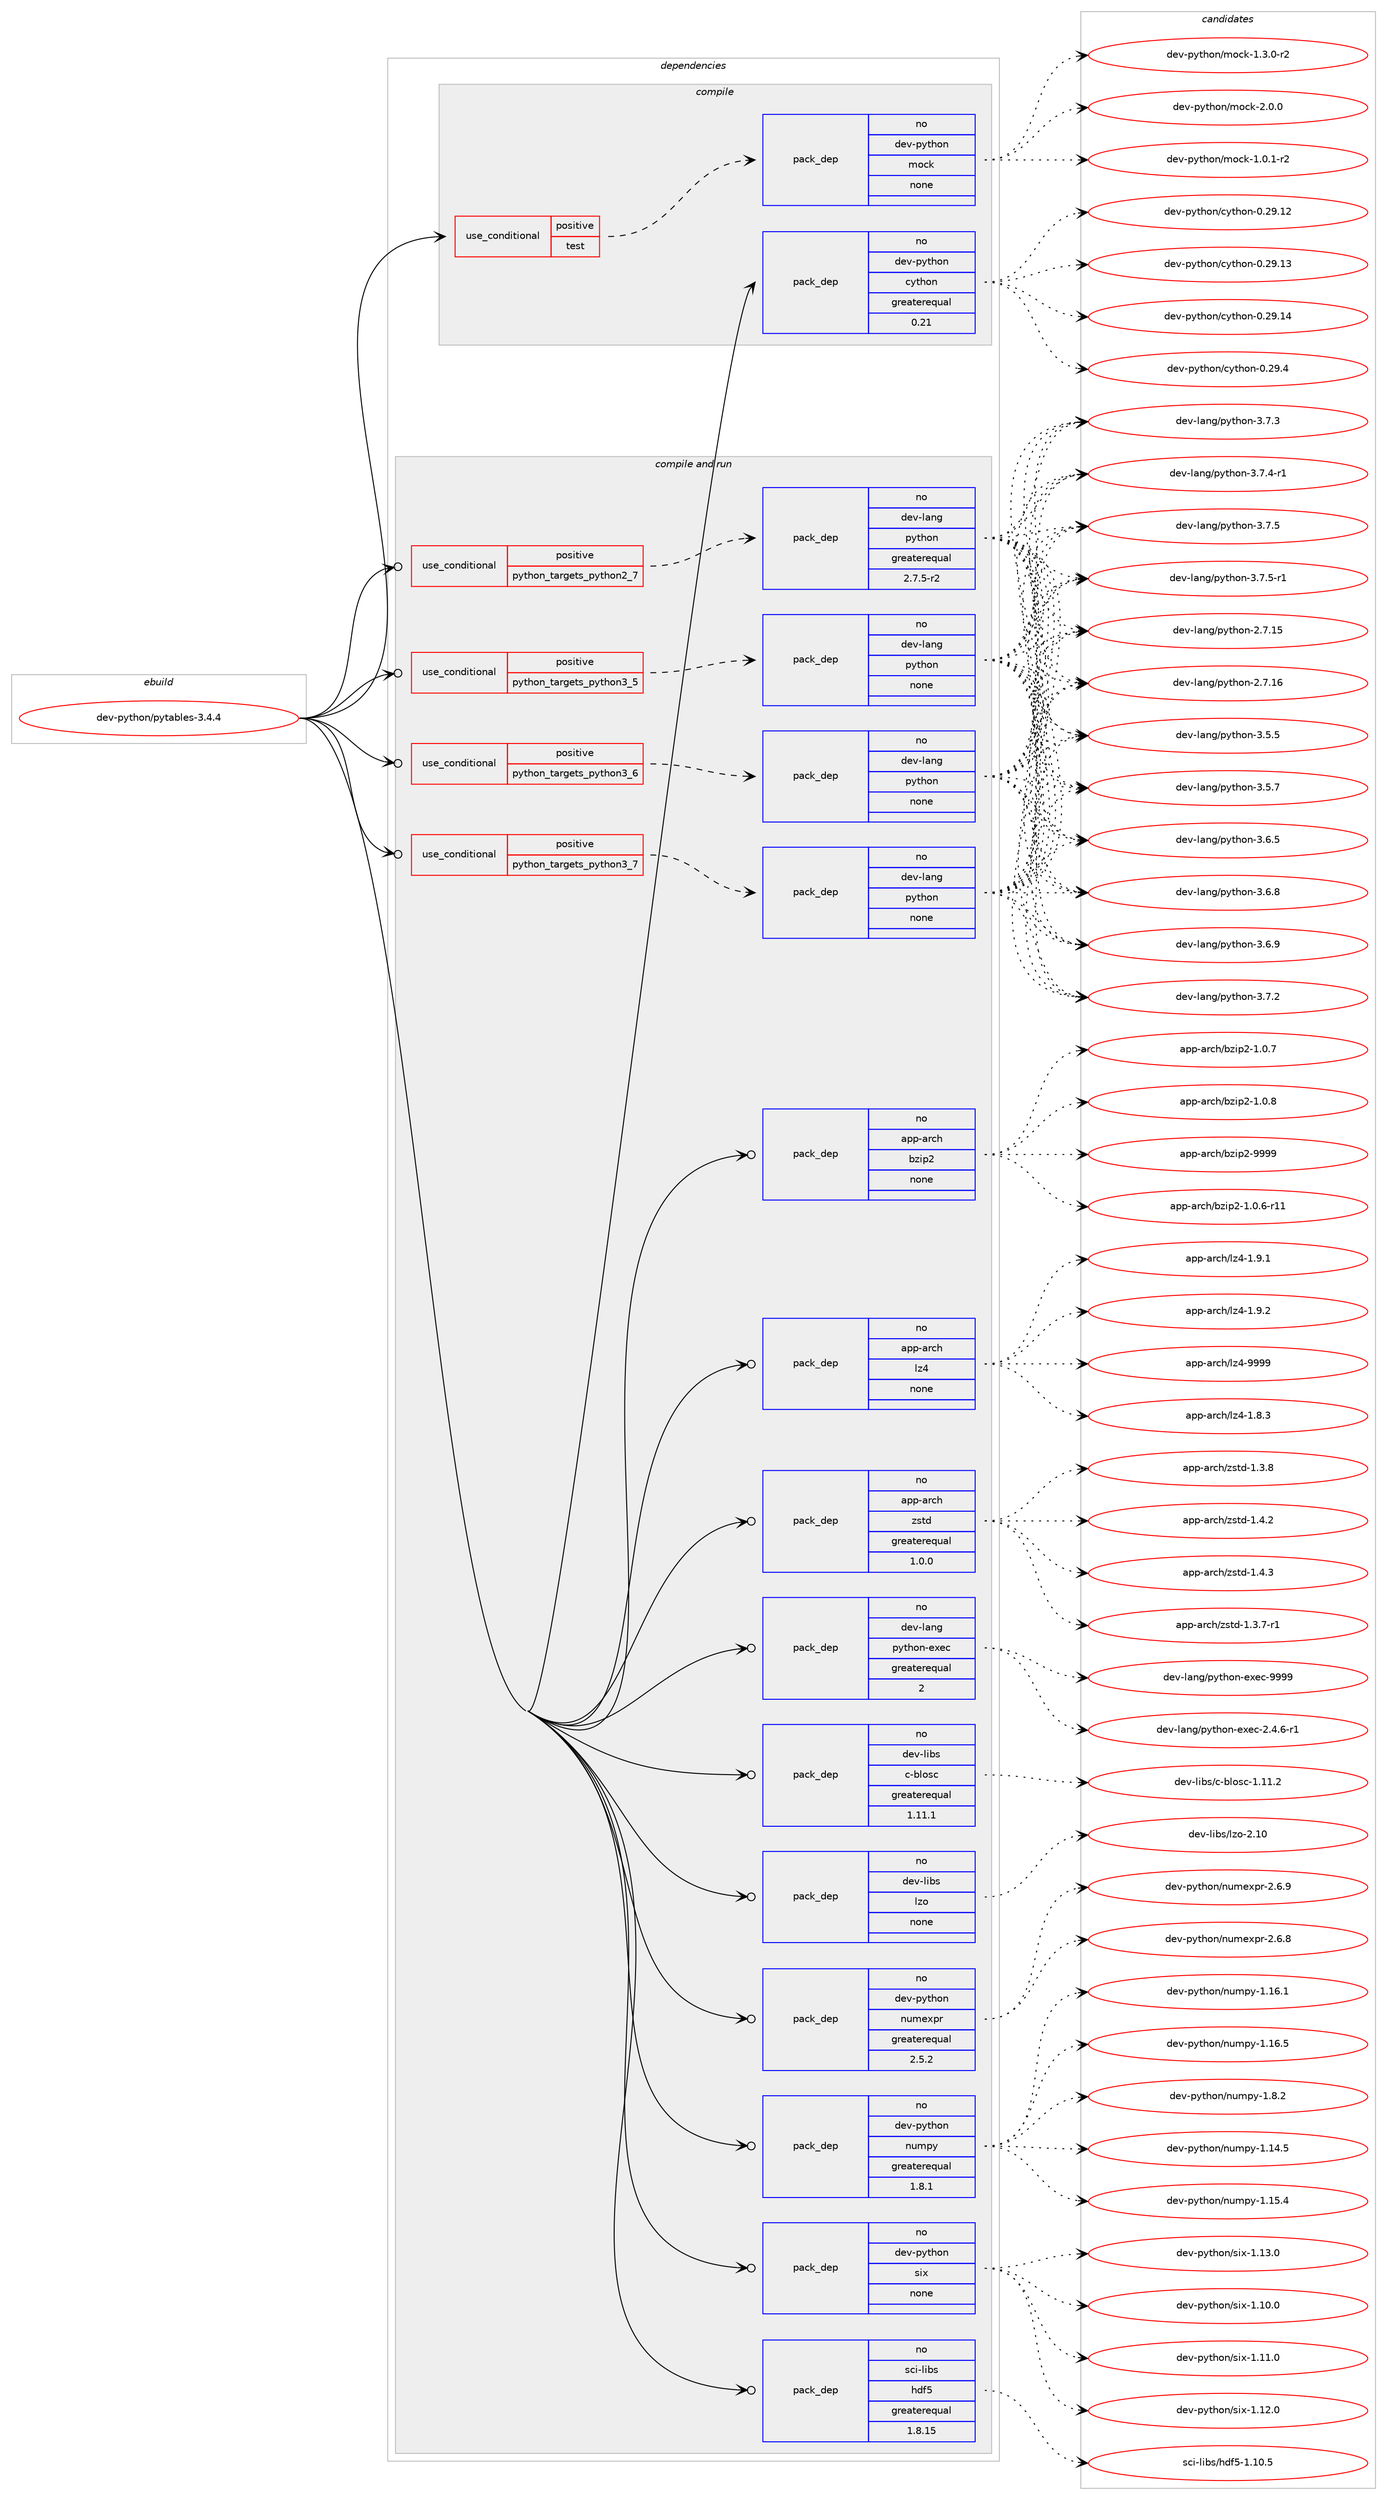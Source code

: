 digraph prolog {

# *************
# Graph options
# *************

newrank=true;
concentrate=true;
compound=true;
graph [rankdir=LR,fontname=Helvetica,fontsize=10,ranksep=1.5];#, ranksep=2.5, nodesep=0.2];
edge  [arrowhead=vee];
node  [fontname=Helvetica,fontsize=10];

# **********
# The ebuild
# **********

subgraph cluster_leftcol {
color=gray;
rank=same;
label=<<i>ebuild</i>>;
id [label="dev-python/pytables-3.4.4", color=red, width=4, href="../dev-python/pytables-3.4.4.svg"];
}

# ****************
# The dependencies
# ****************

subgraph cluster_midcol {
color=gray;
label=<<i>dependencies</i>>;
subgraph cluster_compile {
fillcolor="#eeeeee";
style=filled;
label=<<i>compile</i>>;
subgraph cond146894 {
dependency628993 [label=<<TABLE BORDER="0" CELLBORDER="1" CELLSPACING="0" CELLPADDING="4"><TR><TD ROWSPAN="3" CELLPADDING="10">use_conditional</TD></TR><TR><TD>positive</TD></TR><TR><TD>test</TD></TR></TABLE>>, shape=none, color=red];
subgraph pack470234 {
dependency628994 [label=<<TABLE BORDER="0" CELLBORDER="1" CELLSPACING="0" CELLPADDING="4" WIDTH="220"><TR><TD ROWSPAN="6" CELLPADDING="30">pack_dep</TD></TR><TR><TD WIDTH="110">no</TD></TR><TR><TD>dev-python</TD></TR><TR><TD>mock</TD></TR><TR><TD>none</TD></TR><TR><TD></TD></TR></TABLE>>, shape=none, color=blue];
}
dependency628993:e -> dependency628994:w [weight=20,style="dashed",arrowhead="vee"];
}
id:e -> dependency628993:w [weight=20,style="solid",arrowhead="vee"];
subgraph pack470235 {
dependency628995 [label=<<TABLE BORDER="0" CELLBORDER="1" CELLSPACING="0" CELLPADDING="4" WIDTH="220"><TR><TD ROWSPAN="6" CELLPADDING="30">pack_dep</TD></TR><TR><TD WIDTH="110">no</TD></TR><TR><TD>dev-python</TD></TR><TR><TD>cython</TD></TR><TR><TD>greaterequal</TD></TR><TR><TD>0.21</TD></TR></TABLE>>, shape=none, color=blue];
}
id:e -> dependency628995:w [weight=20,style="solid",arrowhead="vee"];
}
subgraph cluster_compileandrun {
fillcolor="#eeeeee";
style=filled;
label=<<i>compile and run</i>>;
subgraph cond146895 {
dependency628996 [label=<<TABLE BORDER="0" CELLBORDER="1" CELLSPACING="0" CELLPADDING="4"><TR><TD ROWSPAN="3" CELLPADDING="10">use_conditional</TD></TR><TR><TD>positive</TD></TR><TR><TD>python_targets_python2_7</TD></TR></TABLE>>, shape=none, color=red];
subgraph pack470236 {
dependency628997 [label=<<TABLE BORDER="0" CELLBORDER="1" CELLSPACING="0" CELLPADDING="4" WIDTH="220"><TR><TD ROWSPAN="6" CELLPADDING="30">pack_dep</TD></TR><TR><TD WIDTH="110">no</TD></TR><TR><TD>dev-lang</TD></TR><TR><TD>python</TD></TR><TR><TD>greaterequal</TD></TR><TR><TD>2.7.5-r2</TD></TR></TABLE>>, shape=none, color=blue];
}
dependency628996:e -> dependency628997:w [weight=20,style="dashed",arrowhead="vee"];
}
id:e -> dependency628996:w [weight=20,style="solid",arrowhead="odotvee"];
subgraph cond146896 {
dependency628998 [label=<<TABLE BORDER="0" CELLBORDER="1" CELLSPACING="0" CELLPADDING="4"><TR><TD ROWSPAN="3" CELLPADDING="10">use_conditional</TD></TR><TR><TD>positive</TD></TR><TR><TD>python_targets_python3_5</TD></TR></TABLE>>, shape=none, color=red];
subgraph pack470237 {
dependency628999 [label=<<TABLE BORDER="0" CELLBORDER="1" CELLSPACING="0" CELLPADDING="4" WIDTH="220"><TR><TD ROWSPAN="6" CELLPADDING="30">pack_dep</TD></TR><TR><TD WIDTH="110">no</TD></TR><TR><TD>dev-lang</TD></TR><TR><TD>python</TD></TR><TR><TD>none</TD></TR><TR><TD></TD></TR></TABLE>>, shape=none, color=blue];
}
dependency628998:e -> dependency628999:w [weight=20,style="dashed",arrowhead="vee"];
}
id:e -> dependency628998:w [weight=20,style="solid",arrowhead="odotvee"];
subgraph cond146897 {
dependency629000 [label=<<TABLE BORDER="0" CELLBORDER="1" CELLSPACING="0" CELLPADDING="4"><TR><TD ROWSPAN="3" CELLPADDING="10">use_conditional</TD></TR><TR><TD>positive</TD></TR><TR><TD>python_targets_python3_6</TD></TR></TABLE>>, shape=none, color=red];
subgraph pack470238 {
dependency629001 [label=<<TABLE BORDER="0" CELLBORDER="1" CELLSPACING="0" CELLPADDING="4" WIDTH="220"><TR><TD ROWSPAN="6" CELLPADDING="30">pack_dep</TD></TR><TR><TD WIDTH="110">no</TD></TR><TR><TD>dev-lang</TD></TR><TR><TD>python</TD></TR><TR><TD>none</TD></TR><TR><TD></TD></TR></TABLE>>, shape=none, color=blue];
}
dependency629000:e -> dependency629001:w [weight=20,style="dashed",arrowhead="vee"];
}
id:e -> dependency629000:w [weight=20,style="solid",arrowhead="odotvee"];
subgraph cond146898 {
dependency629002 [label=<<TABLE BORDER="0" CELLBORDER="1" CELLSPACING="0" CELLPADDING="4"><TR><TD ROWSPAN="3" CELLPADDING="10">use_conditional</TD></TR><TR><TD>positive</TD></TR><TR><TD>python_targets_python3_7</TD></TR></TABLE>>, shape=none, color=red];
subgraph pack470239 {
dependency629003 [label=<<TABLE BORDER="0" CELLBORDER="1" CELLSPACING="0" CELLPADDING="4" WIDTH="220"><TR><TD ROWSPAN="6" CELLPADDING="30">pack_dep</TD></TR><TR><TD WIDTH="110">no</TD></TR><TR><TD>dev-lang</TD></TR><TR><TD>python</TD></TR><TR><TD>none</TD></TR><TR><TD></TD></TR></TABLE>>, shape=none, color=blue];
}
dependency629002:e -> dependency629003:w [weight=20,style="dashed",arrowhead="vee"];
}
id:e -> dependency629002:w [weight=20,style="solid",arrowhead="odotvee"];
subgraph pack470240 {
dependency629004 [label=<<TABLE BORDER="0" CELLBORDER="1" CELLSPACING="0" CELLPADDING="4" WIDTH="220"><TR><TD ROWSPAN="6" CELLPADDING="30">pack_dep</TD></TR><TR><TD WIDTH="110">no</TD></TR><TR><TD>app-arch</TD></TR><TR><TD>bzip2</TD></TR><TR><TD>none</TD></TR><TR><TD></TD></TR></TABLE>>, shape=none, color=blue];
}
id:e -> dependency629004:w [weight=20,style="solid",arrowhead="odotvee"];
subgraph pack470241 {
dependency629005 [label=<<TABLE BORDER="0" CELLBORDER="1" CELLSPACING="0" CELLPADDING="4" WIDTH="220"><TR><TD ROWSPAN="6" CELLPADDING="30">pack_dep</TD></TR><TR><TD WIDTH="110">no</TD></TR><TR><TD>app-arch</TD></TR><TR><TD>lz4</TD></TR><TR><TD>none</TD></TR><TR><TD></TD></TR></TABLE>>, shape=none, color=blue];
}
id:e -> dependency629005:w [weight=20,style="solid",arrowhead="odotvee"];
subgraph pack470242 {
dependency629006 [label=<<TABLE BORDER="0" CELLBORDER="1" CELLSPACING="0" CELLPADDING="4" WIDTH="220"><TR><TD ROWSPAN="6" CELLPADDING="30">pack_dep</TD></TR><TR><TD WIDTH="110">no</TD></TR><TR><TD>app-arch</TD></TR><TR><TD>zstd</TD></TR><TR><TD>greaterequal</TD></TR><TR><TD>1.0.0</TD></TR></TABLE>>, shape=none, color=blue];
}
id:e -> dependency629006:w [weight=20,style="solid",arrowhead="odotvee"];
subgraph pack470243 {
dependency629007 [label=<<TABLE BORDER="0" CELLBORDER="1" CELLSPACING="0" CELLPADDING="4" WIDTH="220"><TR><TD ROWSPAN="6" CELLPADDING="30">pack_dep</TD></TR><TR><TD WIDTH="110">no</TD></TR><TR><TD>dev-lang</TD></TR><TR><TD>python-exec</TD></TR><TR><TD>greaterequal</TD></TR><TR><TD>2</TD></TR></TABLE>>, shape=none, color=blue];
}
id:e -> dependency629007:w [weight=20,style="solid",arrowhead="odotvee"];
subgraph pack470244 {
dependency629008 [label=<<TABLE BORDER="0" CELLBORDER="1" CELLSPACING="0" CELLPADDING="4" WIDTH="220"><TR><TD ROWSPAN="6" CELLPADDING="30">pack_dep</TD></TR><TR><TD WIDTH="110">no</TD></TR><TR><TD>dev-libs</TD></TR><TR><TD>c-blosc</TD></TR><TR><TD>greaterequal</TD></TR><TR><TD>1.11.1</TD></TR></TABLE>>, shape=none, color=blue];
}
id:e -> dependency629008:w [weight=20,style="solid",arrowhead="odotvee"];
subgraph pack470245 {
dependency629009 [label=<<TABLE BORDER="0" CELLBORDER="1" CELLSPACING="0" CELLPADDING="4" WIDTH="220"><TR><TD ROWSPAN="6" CELLPADDING="30">pack_dep</TD></TR><TR><TD WIDTH="110">no</TD></TR><TR><TD>dev-libs</TD></TR><TR><TD>lzo</TD></TR><TR><TD>none</TD></TR><TR><TD></TD></TR></TABLE>>, shape=none, color=blue];
}
id:e -> dependency629009:w [weight=20,style="solid",arrowhead="odotvee"];
subgraph pack470246 {
dependency629010 [label=<<TABLE BORDER="0" CELLBORDER="1" CELLSPACING="0" CELLPADDING="4" WIDTH="220"><TR><TD ROWSPAN="6" CELLPADDING="30">pack_dep</TD></TR><TR><TD WIDTH="110">no</TD></TR><TR><TD>dev-python</TD></TR><TR><TD>numexpr</TD></TR><TR><TD>greaterequal</TD></TR><TR><TD>2.5.2</TD></TR></TABLE>>, shape=none, color=blue];
}
id:e -> dependency629010:w [weight=20,style="solid",arrowhead="odotvee"];
subgraph pack470247 {
dependency629011 [label=<<TABLE BORDER="0" CELLBORDER="1" CELLSPACING="0" CELLPADDING="4" WIDTH="220"><TR><TD ROWSPAN="6" CELLPADDING="30">pack_dep</TD></TR><TR><TD WIDTH="110">no</TD></TR><TR><TD>dev-python</TD></TR><TR><TD>numpy</TD></TR><TR><TD>greaterequal</TD></TR><TR><TD>1.8.1</TD></TR></TABLE>>, shape=none, color=blue];
}
id:e -> dependency629011:w [weight=20,style="solid",arrowhead="odotvee"];
subgraph pack470248 {
dependency629012 [label=<<TABLE BORDER="0" CELLBORDER="1" CELLSPACING="0" CELLPADDING="4" WIDTH="220"><TR><TD ROWSPAN="6" CELLPADDING="30">pack_dep</TD></TR><TR><TD WIDTH="110">no</TD></TR><TR><TD>dev-python</TD></TR><TR><TD>six</TD></TR><TR><TD>none</TD></TR><TR><TD></TD></TR></TABLE>>, shape=none, color=blue];
}
id:e -> dependency629012:w [weight=20,style="solid",arrowhead="odotvee"];
subgraph pack470249 {
dependency629013 [label=<<TABLE BORDER="0" CELLBORDER="1" CELLSPACING="0" CELLPADDING="4" WIDTH="220"><TR><TD ROWSPAN="6" CELLPADDING="30">pack_dep</TD></TR><TR><TD WIDTH="110">no</TD></TR><TR><TD>sci-libs</TD></TR><TR><TD>hdf5</TD></TR><TR><TD>greaterequal</TD></TR><TR><TD>1.8.15</TD></TR></TABLE>>, shape=none, color=blue];
}
id:e -> dependency629013:w [weight=20,style="solid",arrowhead="odotvee"];
}
subgraph cluster_run {
fillcolor="#eeeeee";
style=filled;
label=<<i>run</i>>;
}
}

# **************
# The candidates
# **************

subgraph cluster_choices {
rank=same;
color=gray;
label=<<i>candidates</i>>;

subgraph choice470234 {
color=black;
nodesep=1;
choice1001011184511212111610411111047109111991074549464846494511450 [label="dev-python/mock-1.0.1-r2", color=red, width=4,href="../dev-python/mock-1.0.1-r2.svg"];
choice1001011184511212111610411111047109111991074549465146484511450 [label="dev-python/mock-1.3.0-r2", color=red, width=4,href="../dev-python/mock-1.3.0-r2.svg"];
choice100101118451121211161041111104710911199107455046484648 [label="dev-python/mock-2.0.0", color=red, width=4,href="../dev-python/mock-2.0.0.svg"];
dependency628994:e -> choice1001011184511212111610411111047109111991074549464846494511450:w [style=dotted,weight="100"];
dependency628994:e -> choice1001011184511212111610411111047109111991074549465146484511450:w [style=dotted,weight="100"];
dependency628994:e -> choice100101118451121211161041111104710911199107455046484648:w [style=dotted,weight="100"];
}
subgraph choice470235 {
color=black;
nodesep=1;
choice1001011184511212111610411111047991211161041111104548465057464950 [label="dev-python/cython-0.29.12", color=red, width=4,href="../dev-python/cython-0.29.12.svg"];
choice1001011184511212111610411111047991211161041111104548465057464951 [label="dev-python/cython-0.29.13", color=red, width=4,href="../dev-python/cython-0.29.13.svg"];
choice1001011184511212111610411111047991211161041111104548465057464952 [label="dev-python/cython-0.29.14", color=red, width=4,href="../dev-python/cython-0.29.14.svg"];
choice10010111845112121116104111110479912111610411111045484650574652 [label="dev-python/cython-0.29.4", color=red, width=4,href="../dev-python/cython-0.29.4.svg"];
dependency628995:e -> choice1001011184511212111610411111047991211161041111104548465057464950:w [style=dotted,weight="100"];
dependency628995:e -> choice1001011184511212111610411111047991211161041111104548465057464951:w [style=dotted,weight="100"];
dependency628995:e -> choice1001011184511212111610411111047991211161041111104548465057464952:w [style=dotted,weight="100"];
dependency628995:e -> choice10010111845112121116104111110479912111610411111045484650574652:w [style=dotted,weight="100"];
}
subgraph choice470236 {
color=black;
nodesep=1;
choice10010111845108971101034711212111610411111045504655464953 [label="dev-lang/python-2.7.15", color=red, width=4,href="../dev-lang/python-2.7.15.svg"];
choice10010111845108971101034711212111610411111045504655464954 [label="dev-lang/python-2.7.16", color=red, width=4,href="../dev-lang/python-2.7.16.svg"];
choice100101118451089711010347112121116104111110455146534653 [label="dev-lang/python-3.5.5", color=red, width=4,href="../dev-lang/python-3.5.5.svg"];
choice100101118451089711010347112121116104111110455146534655 [label="dev-lang/python-3.5.7", color=red, width=4,href="../dev-lang/python-3.5.7.svg"];
choice100101118451089711010347112121116104111110455146544653 [label="dev-lang/python-3.6.5", color=red, width=4,href="../dev-lang/python-3.6.5.svg"];
choice100101118451089711010347112121116104111110455146544656 [label="dev-lang/python-3.6.8", color=red, width=4,href="../dev-lang/python-3.6.8.svg"];
choice100101118451089711010347112121116104111110455146544657 [label="dev-lang/python-3.6.9", color=red, width=4,href="../dev-lang/python-3.6.9.svg"];
choice100101118451089711010347112121116104111110455146554650 [label="dev-lang/python-3.7.2", color=red, width=4,href="../dev-lang/python-3.7.2.svg"];
choice100101118451089711010347112121116104111110455146554651 [label="dev-lang/python-3.7.3", color=red, width=4,href="../dev-lang/python-3.7.3.svg"];
choice1001011184510897110103471121211161041111104551465546524511449 [label="dev-lang/python-3.7.4-r1", color=red, width=4,href="../dev-lang/python-3.7.4-r1.svg"];
choice100101118451089711010347112121116104111110455146554653 [label="dev-lang/python-3.7.5", color=red, width=4,href="../dev-lang/python-3.7.5.svg"];
choice1001011184510897110103471121211161041111104551465546534511449 [label="dev-lang/python-3.7.5-r1", color=red, width=4,href="../dev-lang/python-3.7.5-r1.svg"];
dependency628997:e -> choice10010111845108971101034711212111610411111045504655464953:w [style=dotted,weight="100"];
dependency628997:e -> choice10010111845108971101034711212111610411111045504655464954:w [style=dotted,weight="100"];
dependency628997:e -> choice100101118451089711010347112121116104111110455146534653:w [style=dotted,weight="100"];
dependency628997:e -> choice100101118451089711010347112121116104111110455146534655:w [style=dotted,weight="100"];
dependency628997:e -> choice100101118451089711010347112121116104111110455146544653:w [style=dotted,weight="100"];
dependency628997:e -> choice100101118451089711010347112121116104111110455146544656:w [style=dotted,weight="100"];
dependency628997:e -> choice100101118451089711010347112121116104111110455146544657:w [style=dotted,weight="100"];
dependency628997:e -> choice100101118451089711010347112121116104111110455146554650:w [style=dotted,weight="100"];
dependency628997:e -> choice100101118451089711010347112121116104111110455146554651:w [style=dotted,weight="100"];
dependency628997:e -> choice1001011184510897110103471121211161041111104551465546524511449:w [style=dotted,weight="100"];
dependency628997:e -> choice100101118451089711010347112121116104111110455146554653:w [style=dotted,weight="100"];
dependency628997:e -> choice1001011184510897110103471121211161041111104551465546534511449:w [style=dotted,weight="100"];
}
subgraph choice470237 {
color=black;
nodesep=1;
choice10010111845108971101034711212111610411111045504655464953 [label="dev-lang/python-2.7.15", color=red, width=4,href="../dev-lang/python-2.7.15.svg"];
choice10010111845108971101034711212111610411111045504655464954 [label="dev-lang/python-2.7.16", color=red, width=4,href="../dev-lang/python-2.7.16.svg"];
choice100101118451089711010347112121116104111110455146534653 [label="dev-lang/python-3.5.5", color=red, width=4,href="../dev-lang/python-3.5.5.svg"];
choice100101118451089711010347112121116104111110455146534655 [label="dev-lang/python-3.5.7", color=red, width=4,href="../dev-lang/python-3.5.7.svg"];
choice100101118451089711010347112121116104111110455146544653 [label="dev-lang/python-3.6.5", color=red, width=4,href="../dev-lang/python-3.6.5.svg"];
choice100101118451089711010347112121116104111110455146544656 [label="dev-lang/python-3.6.8", color=red, width=4,href="../dev-lang/python-3.6.8.svg"];
choice100101118451089711010347112121116104111110455146544657 [label="dev-lang/python-3.6.9", color=red, width=4,href="../dev-lang/python-3.6.9.svg"];
choice100101118451089711010347112121116104111110455146554650 [label="dev-lang/python-3.7.2", color=red, width=4,href="../dev-lang/python-3.7.2.svg"];
choice100101118451089711010347112121116104111110455146554651 [label="dev-lang/python-3.7.3", color=red, width=4,href="../dev-lang/python-3.7.3.svg"];
choice1001011184510897110103471121211161041111104551465546524511449 [label="dev-lang/python-3.7.4-r1", color=red, width=4,href="../dev-lang/python-3.7.4-r1.svg"];
choice100101118451089711010347112121116104111110455146554653 [label="dev-lang/python-3.7.5", color=red, width=4,href="../dev-lang/python-3.7.5.svg"];
choice1001011184510897110103471121211161041111104551465546534511449 [label="dev-lang/python-3.7.5-r1", color=red, width=4,href="../dev-lang/python-3.7.5-r1.svg"];
dependency628999:e -> choice10010111845108971101034711212111610411111045504655464953:w [style=dotted,weight="100"];
dependency628999:e -> choice10010111845108971101034711212111610411111045504655464954:w [style=dotted,weight="100"];
dependency628999:e -> choice100101118451089711010347112121116104111110455146534653:w [style=dotted,weight="100"];
dependency628999:e -> choice100101118451089711010347112121116104111110455146534655:w [style=dotted,weight="100"];
dependency628999:e -> choice100101118451089711010347112121116104111110455146544653:w [style=dotted,weight="100"];
dependency628999:e -> choice100101118451089711010347112121116104111110455146544656:w [style=dotted,weight="100"];
dependency628999:e -> choice100101118451089711010347112121116104111110455146544657:w [style=dotted,weight="100"];
dependency628999:e -> choice100101118451089711010347112121116104111110455146554650:w [style=dotted,weight="100"];
dependency628999:e -> choice100101118451089711010347112121116104111110455146554651:w [style=dotted,weight="100"];
dependency628999:e -> choice1001011184510897110103471121211161041111104551465546524511449:w [style=dotted,weight="100"];
dependency628999:e -> choice100101118451089711010347112121116104111110455146554653:w [style=dotted,weight="100"];
dependency628999:e -> choice1001011184510897110103471121211161041111104551465546534511449:w [style=dotted,weight="100"];
}
subgraph choice470238 {
color=black;
nodesep=1;
choice10010111845108971101034711212111610411111045504655464953 [label="dev-lang/python-2.7.15", color=red, width=4,href="../dev-lang/python-2.7.15.svg"];
choice10010111845108971101034711212111610411111045504655464954 [label="dev-lang/python-2.7.16", color=red, width=4,href="../dev-lang/python-2.7.16.svg"];
choice100101118451089711010347112121116104111110455146534653 [label="dev-lang/python-3.5.5", color=red, width=4,href="../dev-lang/python-3.5.5.svg"];
choice100101118451089711010347112121116104111110455146534655 [label="dev-lang/python-3.5.7", color=red, width=4,href="../dev-lang/python-3.5.7.svg"];
choice100101118451089711010347112121116104111110455146544653 [label="dev-lang/python-3.6.5", color=red, width=4,href="../dev-lang/python-3.6.5.svg"];
choice100101118451089711010347112121116104111110455146544656 [label="dev-lang/python-3.6.8", color=red, width=4,href="../dev-lang/python-3.6.8.svg"];
choice100101118451089711010347112121116104111110455146544657 [label="dev-lang/python-3.6.9", color=red, width=4,href="../dev-lang/python-3.6.9.svg"];
choice100101118451089711010347112121116104111110455146554650 [label="dev-lang/python-3.7.2", color=red, width=4,href="../dev-lang/python-3.7.2.svg"];
choice100101118451089711010347112121116104111110455146554651 [label="dev-lang/python-3.7.3", color=red, width=4,href="../dev-lang/python-3.7.3.svg"];
choice1001011184510897110103471121211161041111104551465546524511449 [label="dev-lang/python-3.7.4-r1", color=red, width=4,href="../dev-lang/python-3.7.4-r1.svg"];
choice100101118451089711010347112121116104111110455146554653 [label="dev-lang/python-3.7.5", color=red, width=4,href="../dev-lang/python-3.7.5.svg"];
choice1001011184510897110103471121211161041111104551465546534511449 [label="dev-lang/python-3.7.5-r1", color=red, width=4,href="../dev-lang/python-3.7.5-r1.svg"];
dependency629001:e -> choice10010111845108971101034711212111610411111045504655464953:w [style=dotted,weight="100"];
dependency629001:e -> choice10010111845108971101034711212111610411111045504655464954:w [style=dotted,weight="100"];
dependency629001:e -> choice100101118451089711010347112121116104111110455146534653:w [style=dotted,weight="100"];
dependency629001:e -> choice100101118451089711010347112121116104111110455146534655:w [style=dotted,weight="100"];
dependency629001:e -> choice100101118451089711010347112121116104111110455146544653:w [style=dotted,weight="100"];
dependency629001:e -> choice100101118451089711010347112121116104111110455146544656:w [style=dotted,weight="100"];
dependency629001:e -> choice100101118451089711010347112121116104111110455146544657:w [style=dotted,weight="100"];
dependency629001:e -> choice100101118451089711010347112121116104111110455146554650:w [style=dotted,weight="100"];
dependency629001:e -> choice100101118451089711010347112121116104111110455146554651:w [style=dotted,weight="100"];
dependency629001:e -> choice1001011184510897110103471121211161041111104551465546524511449:w [style=dotted,weight="100"];
dependency629001:e -> choice100101118451089711010347112121116104111110455146554653:w [style=dotted,weight="100"];
dependency629001:e -> choice1001011184510897110103471121211161041111104551465546534511449:w [style=dotted,weight="100"];
}
subgraph choice470239 {
color=black;
nodesep=1;
choice10010111845108971101034711212111610411111045504655464953 [label="dev-lang/python-2.7.15", color=red, width=4,href="../dev-lang/python-2.7.15.svg"];
choice10010111845108971101034711212111610411111045504655464954 [label="dev-lang/python-2.7.16", color=red, width=4,href="../dev-lang/python-2.7.16.svg"];
choice100101118451089711010347112121116104111110455146534653 [label="dev-lang/python-3.5.5", color=red, width=4,href="../dev-lang/python-3.5.5.svg"];
choice100101118451089711010347112121116104111110455146534655 [label="dev-lang/python-3.5.7", color=red, width=4,href="../dev-lang/python-3.5.7.svg"];
choice100101118451089711010347112121116104111110455146544653 [label="dev-lang/python-3.6.5", color=red, width=4,href="../dev-lang/python-3.6.5.svg"];
choice100101118451089711010347112121116104111110455146544656 [label="dev-lang/python-3.6.8", color=red, width=4,href="../dev-lang/python-3.6.8.svg"];
choice100101118451089711010347112121116104111110455146544657 [label="dev-lang/python-3.6.9", color=red, width=4,href="../dev-lang/python-3.6.9.svg"];
choice100101118451089711010347112121116104111110455146554650 [label="dev-lang/python-3.7.2", color=red, width=4,href="../dev-lang/python-3.7.2.svg"];
choice100101118451089711010347112121116104111110455146554651 [label="dev-lang/python-3.7.3", color=red, width=4,href="../dev-lang/python-3.7.3.svg"];
choice1001011184510897110103471121211161041111104551465546524511449 [label="dev-lang/python-3.7.4-r1", color=red, width=4,href="../dev-lang/python-3.7.4-r1.svg"];
choice100101118451089711010347112121116104111110455146554653 [label="dev-lang/python-3.7.5", color=red, width=4,href="../dev-lang/python-3.7.5.svg"];
choice1001011184510897110103471121211161041111104551465546534511449 [label="dev-lang/python-3.7.5-r1", color=red, width=4,href="../dev-lang/python-3.7.5-r1.svg"];
dependency629003:e -> choice10010111845108971101034711212111610411111045504655464953:w [style=dotted,weight="100"];
dependency629003:e -> choice10010111845108971101034711212111610411111045504655464954:w [style=dotted,weight="100"];
dependency629003:e -> choice100101118451089711010347112121116104111110455146534653:w [style=dotted,weight="100"];
dependency629003:e -> choice100101118451089711010347112121116104111110455146534655:w [style=dotted,weight="100"];
dependency629003:e -> choice100101118451089711010347112121116104111110455146544653:w [style=dotted,weight="100"];
dependency629003:e -> choice100101118451089711010347112121116104111110455146544656:w [style=dotted,weight="100"];
dependency629003:e -> choice100101118451089711010347112121116104111110455146544657:w [style=dotted,weight="100"];
dependency629003:e -> choice100101118451089711010347112121116104111110455146554650:w [style=dotted,weight="100"];
dependency629003:e -> choice100101118451089711010347112121116104111110455146554651:w [style=dotted,weight="100"];
dependency629003:e -> choice1001011184510897110103471121211161041111104551465546524511449:w [style=dotted,weight="100"];
dependency629003:e -> choice100101118451089711010347112121116104111110455146554653:w [style=dotted,weight="100"];
dependency629003:e -> choice1001011184510897110103471121211161041111104551465546534511449:w [style=dotted,weight="100"];
}
subgraph choice470240 {
color=black;
nodesep=1;
choice97112112459711499104479812210511250454946484654451144949 [label="app-arch/bzip2-1.0.6-r11", color=red, width=4,href="../app-arch/bzip2-1.0.6-r11.svg"];
choice97112112459711499104479812210511250454946484655 [label="app-arch/bzip2-1.0.7", color=red, width=4,href="../app-arch/bzip2-1.0.7.svg"];
choice97112112459711499104479812210511250454946484656 [label="app-arch/bzip2-1.0.8", color=red, width=4,href="../app-arch/bzip2-1.0.8.svg"];
choice971121124597114991044798122105112504557575757 [label="app-arch/bzip2-9999", color=red, width=4,href="../app-arch/bzip2-9999.svg"];
dependency629004:e -> choice97112112459711499104479812210511250454946484654451144949:w [style=dotted,weight="100"];
dependency629004:e -> choice97112112459711499104479812210511250454946484655:w [style=dotted,weight="100"];
dependency629004:e -> choice97112112459711499104479812210511250454946484656:w [style=dotted,weight="100"];
dependency629004:e -> choice971121124597114991044798122105112504557575757:w [style=dotted,weight="100"];
}
subgraph choice470241 {
color=black;
nodesep=1;
choice971121124597114991044710812252454946564651 [label="app-arch/lz4-1.8.3", color=red, width=4,href="../app-arch/lz4-1.8.3.svg"];
choice971121124597114991044710812252454946574649 [label="app-arch/lz4-1.9.1", color=red, width=4,href="../app-arch/lz4-1.9.1.svg"];
choice971121124597114991044710812252454946574650 [label="app-arch/lz4-1.9.2", color=red, width=4,href="../app-arch/lz4-1.9.2.svg"];
choice9711211245971149910447108122524557575757 [label="app-arch/lz4-9999", color=red, width=4,href="../app-arch/lz4-9999.svg"];
dependency629005:e -> choice971121124597114991044710812252454946564651:w [style=dotted,weight="100"];
dependency629005:e -> choice971121124597114991044710812252454946574649:w [style=dotted,weight="100"];
dependency629005:e -> choice971121124597114991044710812252454946574650:w [style=dotted,weight="100"];
dependency629005:e -> choice9711211245971149910447108122524557575757:w [style=dotted,weight="100"];
}
subgraph choice470242 {
color=black;
nodesep=1;
choice97112112459711499104471221151161004549465146554511449 [label="app-arch/zstd-1.3.7-r1", color=red, width=4,href="../app-arch/zstd-1.3.7-r1.svg"];
choice9711211245971149910447122115116100454946514656 [label="app-arch/zstd-1.3.8", color=red, width=4,href="../app-arch/zstd-1.3.8.svg"];
choice9711211245971149910447122115116100454946524650 [label="app-arch/zstd-1.4.2", color=red, width=4,href="../app-arch/zstd-1.4.2.svg"];
choice9711211245971149910447122115116100454946524651 [label="app-arch/zstd-1.4.3", color=red, width=4,href="../app-arch/zstd-1.4.3.svg"];
dependency629006:e -> choice97112112459711499104471221151161004549465146554511449:w [style=dotted,weight="100"];
dependency629006:e -> choice9711211245971149910447122115116100454946514656:w [style=dotted,weight="100"];
dependency629006:e -> choice9711211245971149910447122115116100454946524650:w [style=dotted,weight="100"];
dependency629006:e -> choice9711211245971149910447122115116100454946524651:w [style=dotted,weight="100"];
}
subgraph choice470243 {
color=black;
nodesep=1;
choice10010111845108971101034711212111610411111045101120101994550465246544511449 [label="dev-lang/python-exec-2.4.6-r1", color=red, width=4,href="../dev-lang/python-exec-2.4.6-r1.svg"];
choice10010111845108971101034711212111610411111045101120101994557575757 [label="dev-lang/python-exec-9999", color=red, width=4,href="../dev-lang/python-exec-9999.svg"];
dependency629007:e -> choice10010111845108971101034711212111610411111045101120101994550465246544511449:w [style=dotted,weight="100"];
dependency629007:e -> choice10010111845108971101034711212111610411111045101120101994557575757:w [style=dotted,weight="100"];
}
subgraph choice470244 {
color=black;
nodesep=1;
choice1001011184510810598115479945981081111159945494649494650 [label="dev-libs/c-blosc-1.11.2", color=red, width=4,href="../dev-libs/c-blosc-1.11.2.svg"];
dependency629008:e -> choice1001011184510810598115479945981081111159945494649494650:w [style=dotted,weight="100"];
}
subgraph choice470245 {
color=black;
nodesep=1;
choice1001011184510810598115471081221114550464948 [label="dev-libs/lzo-2.10", color=red, width=4,href="../dev-libs/lzo-2.10.svg"];
dependency629009:e -> choice1001011184510810598115471081221114550464948:w [style=dotted,weight="100"];
}
subgraph choice470246 {
color=black;
nodesep=1;
choice1001011184511212111610411111047110117109101120112114455046544656 [label="dev-python/numexpr-2.6.8", color=red, width=4,href="../dev-python/numexpr-2.6.8.svg"];
choice1001011184511212111610411111047110117109101120112114455046544657 [label="dev-python/numexpr-2.6.9", color=red, width=4,href="../dev-python/numexpr-2.6.9.svg"];
dependency629010:e -> choice1001011184511212111610411111047110117109101120112114455046544656:w [style=dotted,weight="100"];
dependency629010:e -> choice1001011184511212111610411111047110117109101120112114455046544657:w [style=dotted,weight="100"];
}
subgraph choice470247 {
color=black;
nodesep=1;
choice100101118451121211161041111104711011710911212145494649524653 [label="dev-python/numpy-1.14.5", color=red, width=4,href="../dev-python/numpy-1.14.5.svg"];
choice100101118451121211161041111104711011710911212145494649534652 [label="dev-python/numpy-1.15.4", color=red, width=4,href="../dev-python/numpy-1.15.4.svg"];
choice100101118451121211161041111104711011710911212145494649544649 [label="dev-python/numpy-1.16.1", color=red, width=4,href="../dev-python/numpy-1.16.1.svg"];
choice100101118451121211161041111104711011710911212145494649544653 [label="dev-python/numpy-1.16.5", color=red, width=4,href="../dev-python/numpy-1.16.5.svg"];
choice1001011184511212111610411111047110117109112121454946564650 [label="dev-python/numpy-1.8.2", color=red, width=4,href="../dev-python/numpy-1.8.2.svg"];
dependency629011:e -> choice100101118451121211161041111104711011710911212145494649524653:w [style=dotted,weight="100"];
dependency629011:e -> choice100101118451121211161041111104711011710911212145494649534652:w [style=dotted,weight="100"];
dependency629011:e -> choice100101118451121211161041111104711011710911212145494649544649:w [style=dotted,weight="100"];
dependency629011:e -> choice100101118451121211161041111104711011710911212145494649544653:w [style=dotted,weight="100"];
dependency629011:e -> choice1001011184511212111610411111047110117109112121454946564650:w [style=dotted,weight="100"];
}
subgraph choice470248 {
color=black;
nodesep=1;
choice100101118451121211161041111104711510512045494649484648 [label="dev-python/six-1.10.0", color=red, width=4,href="../dev-python/six-1.10.0.svg"];
choice100101118451121211161041111104711510512045494649494648 [label="dev-python/six-1.11.0", color=red, width=4,href="../dev-python/six-1.11.0.svg"];
choice100101118451121211161041111104711510512045494649504648 [label="dev-python/six-1.12.0", color=red, width=4,href="../dev-python/six-1.12.0.svg"];
choice100101118451121211161041111104711510512045494649514648 [label="dev-python/six-1.13.0", color=red, width=4,href="../dev-python/six-1.13.0.svg"];
dependency629012:e -> choice100101118451121211161041111104711510512045494649484648:w [style=dotted,weight="100"];
dependency629012:e -> choice100101118451121211161041111104711510512045494649494648:w [style=dotted,weight="100"];
dependency629012:e -> choice100101118451121211161041111104711510512045494649504648:w [style=dotted,weight="100"];
dependency629012:e -> choice100101118451121211161041111104711510512045494649514648:w [style=dotted,weight="100"];
}
subgraph choice470249 {
color=black;
nodesep=1;
choice115991054510810598115471041001025345494649484653 [label="sci-libs/hdf5-1.10.5", color=red, width=4,href="../sci-libs/hdf5-1.10.5.svg"];
dependency629013:e -> choice115991054510810598115471041001025345494649484653:w [style=dotted,weight="100"];
}
}

}
